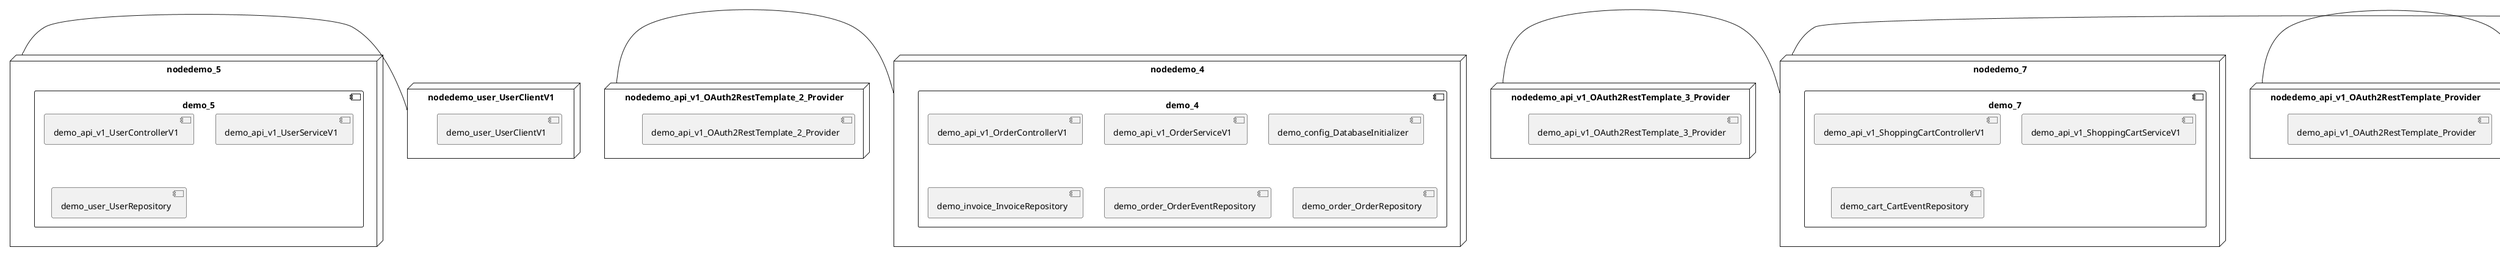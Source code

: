 @startuml
skinparam fixCircleLabelOverlapping true
skinparam componentStyle uml2
node nodedemo {
component demo {
[demo_account_AccountRepository] [[kbastani-spring-cloud-event-sourcing-example.system#_2rEFouDeEe6V2IBCtk1GEA]]
[demo_api_v1_AccountControllerV1] [[kbastani-spring-cloud-event-sourcing-example.system#_2rEFouDeEe6V2IBCtk1GEA]]
[demo_api_v1_AccountServiceV1] [[kbastani-spring-cloud-event-sourcing-example.system#_2rEFouDeEe6V2IBCtk1GEA]]
}
}
node nodedemo_2 {
component demo_2 {
[demo_UserController] [[kbastani-spring-cloud-event-sourcing-example.system#_2rEFouDeEe6V2IBCtk1GEA]]
[demo_UserRepository] [[kbastani-spring-cloud-event-sourcing-example.system#_2rEFouDeEe6V2IBCtk1GEA]]
[demo_UserService] [[kbastani-spring-cloud-event-sourcing-example.system#_2rEFouDeEe6V2IBCtk1GEA]]
[demo_login_UserController] [[kbastani-spring-cloud-event-sourcing-example.system#_2rEFouDeEe6V2IBCtk1GEA]]
}
}
node nodedemo_3 {
component demo_3 {
[demo_api_v1_CatalogControllerV1] [[kbastani-spring-cloud-event-sourcing-example.system#_2rEFouDeEe6V2IBCtk1GEA]]
[demo_api_v1_CatalogServiceV1] [[kbastani-spring-cloud-event-sourcing-example.system#_2rEFouDeEe6V2IBCtk1GEA]]
[demo_catalog_CatalogInfoRepository] [[kbastani-spring-cloud-event-sourcing-example.system#_2rEFouDeEe6V2IBCtk1GEA]]
}
}
node nodedemo_4 {
component demo_4 {
[demo_api_v1_OrderControllerV1] [[kbastani-spring-cloud-event-sourcing-example.system#_2rEFouDeEe6V2IBCtk1GEA]]
[demo_api_v1_OrderServiceV1] [[kbastani-spring-cloud-event-sourcing-example.system#_2rEFouDeEe6V2IBCtk1GEA]]
[demo_config_DatabaseInitializer] [[kbastani-spring-cloud-event-sourcing-example.system#_2rEFouDeEe6V2IBCtk1GEA]]
[demo_invoice_InvoiceRepository] [[kbastani-spring-cloud-event-sourcing-example.system#_2rEFouDeEe6V2IBCtk1GEA]]
[demo_order_OrderEventRepository] [[kbastani-spring-cloud-event-sourcing-example.system#_2rEFouDeEe6V2IBCtk1GEA]]
[demo_order_OrderRepository] [[kbastani-spring-cloud-event-sourcing-example.system#_2rEFouDeEe6V2IBCtk1GEA]]
}
}
node nodedemo_5 {
component demo_5 {
[demo_api_v1_UserControllerV1] [[kbastani-spring-cloud-event-sourcing-example.system#_2rEFouDeEe6V2IBCtk1GEA]]
[demo_api_v1_UserServiceV1] [[kbastani-spring-cloud-event-sourcing-example.system#_2rEFouDeEe6V2IBCtk1GEA]]
[demo_user_UserRepository] [[kbastani-spring-cloud-event-sourcing-example.system#_2rEFouDeEe6V2IBCtk1GEA]]
}
}
node nodedemo_6 {
component demo_6 {
[DatabaseInitializer] [[kbastani-spring-cloud-event-sourcing-example.system#_2rEFouDeEe6V2IBCtk1GEA]]
}
}
node nodedemo_7 {
component demo_7 {
[demo_api_v1_ShoppingCartControllerV1] [[kbastani-spring-cloud-event-sourcing-example.system#_2rEFouDeEe6V2IBCtk1GEA]]
[demo_api_v1_ShoppingCartServiceV1] [[kbastani-spring-cloud-event-sourcing-example.system#_2rEFouDeEe6V2IBCtk1GEA]]
[demo_cart_CartEventRepository] [[kbastani-spring-cloud-event-sourcing-example.system#_2rEFouDeEe6V2IBCtk1GEA]]
}
}
node nodedemo_v1 {
component demo_v1 {
[demo_v1_InventoryControllerV1] [[kbastani-spring-cloud-event-sourcing-example.system#_2rEFouDeEe6V2IBCtk1GEA]]
[demo_v1_InventoryServiceV1] [[kbastani-spring-cloud-event-sourcing-example.system#_2rEFouDeEe6V2IBCtk1GEA]]
}
}
node nodedemo_api_v1_OAuth2RestTemplate_2_Provider {
[demo_api_v1_OAuth2RestTemplate_2_Provider] [[kbastani-spring-cloud-event-sourcing-example.system#_2rEFouDeEe6V2IBCtk1GEA]]
}
node nodedemo_api_v1_OAuth2RestTemplate_3_Provider {
[demo_api_v1_OAuth2RestTemplate_3_Provider] [[kbastani-spring-cloud-event-sourcing-example.system#_2rEFouDeEe6V2IBCtk1GEA]]
}
node nodedemo_api_v1_OAuth2RestTemplate_Provider {
[demo_api_v1_OAuth2RestTemplate_Provider] [[kbastani-spring-cloud-event-sourcing-example.system#_2rEFouDeEe6V2IBCtk1GEA]]
}
node nodedemo_api_v1_RestTemplate_2_Provider {
[demo_api_v1_RestTemplate_2_Provider] [[kbastani-spring-cloud-event-sourcing-example.system#_2rEFouDeEe6V2IBCtk1GEA]]
}
node nodedemo_api_v1_RestTemplate_Provider {
[demo_api_v1_RestTemplate_Provider] [[kbastani-spring-cloud-event-sourcing-example.system#_2rEFouDeEe6V2IBCtk1GEA]]
}
node nodedemo_inventory_InventoryRepository_Provider {
[demo_inventory_InventoryRepository_Provider] [[kbastani-spring-cloud-event-sourcing-example.system#_2rEFouDeEe6V2IBCtk1GEA]]
}
node nodedemo_login_AuthenticationManager_Provider {
[demo_login_AuthenticationManager_Provider] [[kbastani-spring-cloud-event-sourcing-example.system#_2rEFouDeEe6V2IBCtk1GEA]]
}
node nodedemo_login_ClientDetailsService_Provider {
[demo_login_ClientDetailsService_Provider] [[kbastani-spring-cloud-event-sourcing-example.system#_2rEFouDeEe6V2IBCtk1GEA]]
}
node nodedemo_login_HttpSessionSecurityContextRepository_Provider {
[demo_login_HttpSessionSecurityContextRepository_Provider] [[kbastani-spring-cloud-event-sourcing-example.system#_2rEFouDeEe6V2IBCtk1GEA]]
}
node nodedemo_login_LoginController {
[demo_login_LoginController] [[kbastani-spring-cloud-event-sourcing-example.system#_2rEFouDeEe6V2IBCtk1GEA]]
}
node nodedemo_product_ProductRepository_Provider {
[demo_product_ProductRepository_Provider] [[kbastani-spring-cloud-event-sourcing-example.system#_2rEFouDeEe6V2IBCtk1GEA]]
}
node nodedemo_user_UserClientV1 {
[demo_user_UserClientV1] [[kbastani-spring-cloud-event-sourcing-example.system#_2rEFouDeEe6V2IBCtk1GEA]]
}
node nodedemo_v1_Session_Provider {
[demo_v1_Session_Provider] [[kbastani-spring-cloud-event-sourcing-example.system#_2rEFouDeEe6V2IBCtk1GEA]]
}
[nodedemo_5] - [nodedemo_user_UserClientV1]
[nodedemo_api_v1_OAuth2RestTemplate_2_Provider] - [nodedemo_4]
[nodedemo_api_v1_OAuth2RestTemplate_3_Provider] - [nodedemo_7]
[nodedemo_api_v1_OAuth2RestTemplate_Provider] - [nodedemo]
[nodedemo_api_v1_RestTemplate_2_Provider] - [nodedemo_7]
[nodedemo_api_v1_RestTemplate_Provider] - [nodedemo_3]
[nodedemo_inventory_InventoryRepository_Provider] - [nodedemo_v1]
[nodedemo_login_AuthenticationManager_Provider] - [nodedemo_login_LoginController]
[nodedemo_login_ClientDetailsService_Provider] - [nodedemo_login_LoginController]
[nodedemo_login_HttpSessionSecurityContextRepository_Provider] - [nodedemo_login_LoginController]
[nodedemo_product_ProductRepository_Provider] - [nodedemo_v1]
[nodedemo_v1_Session_Provider] - [nodedemo_v1]

@enduml
